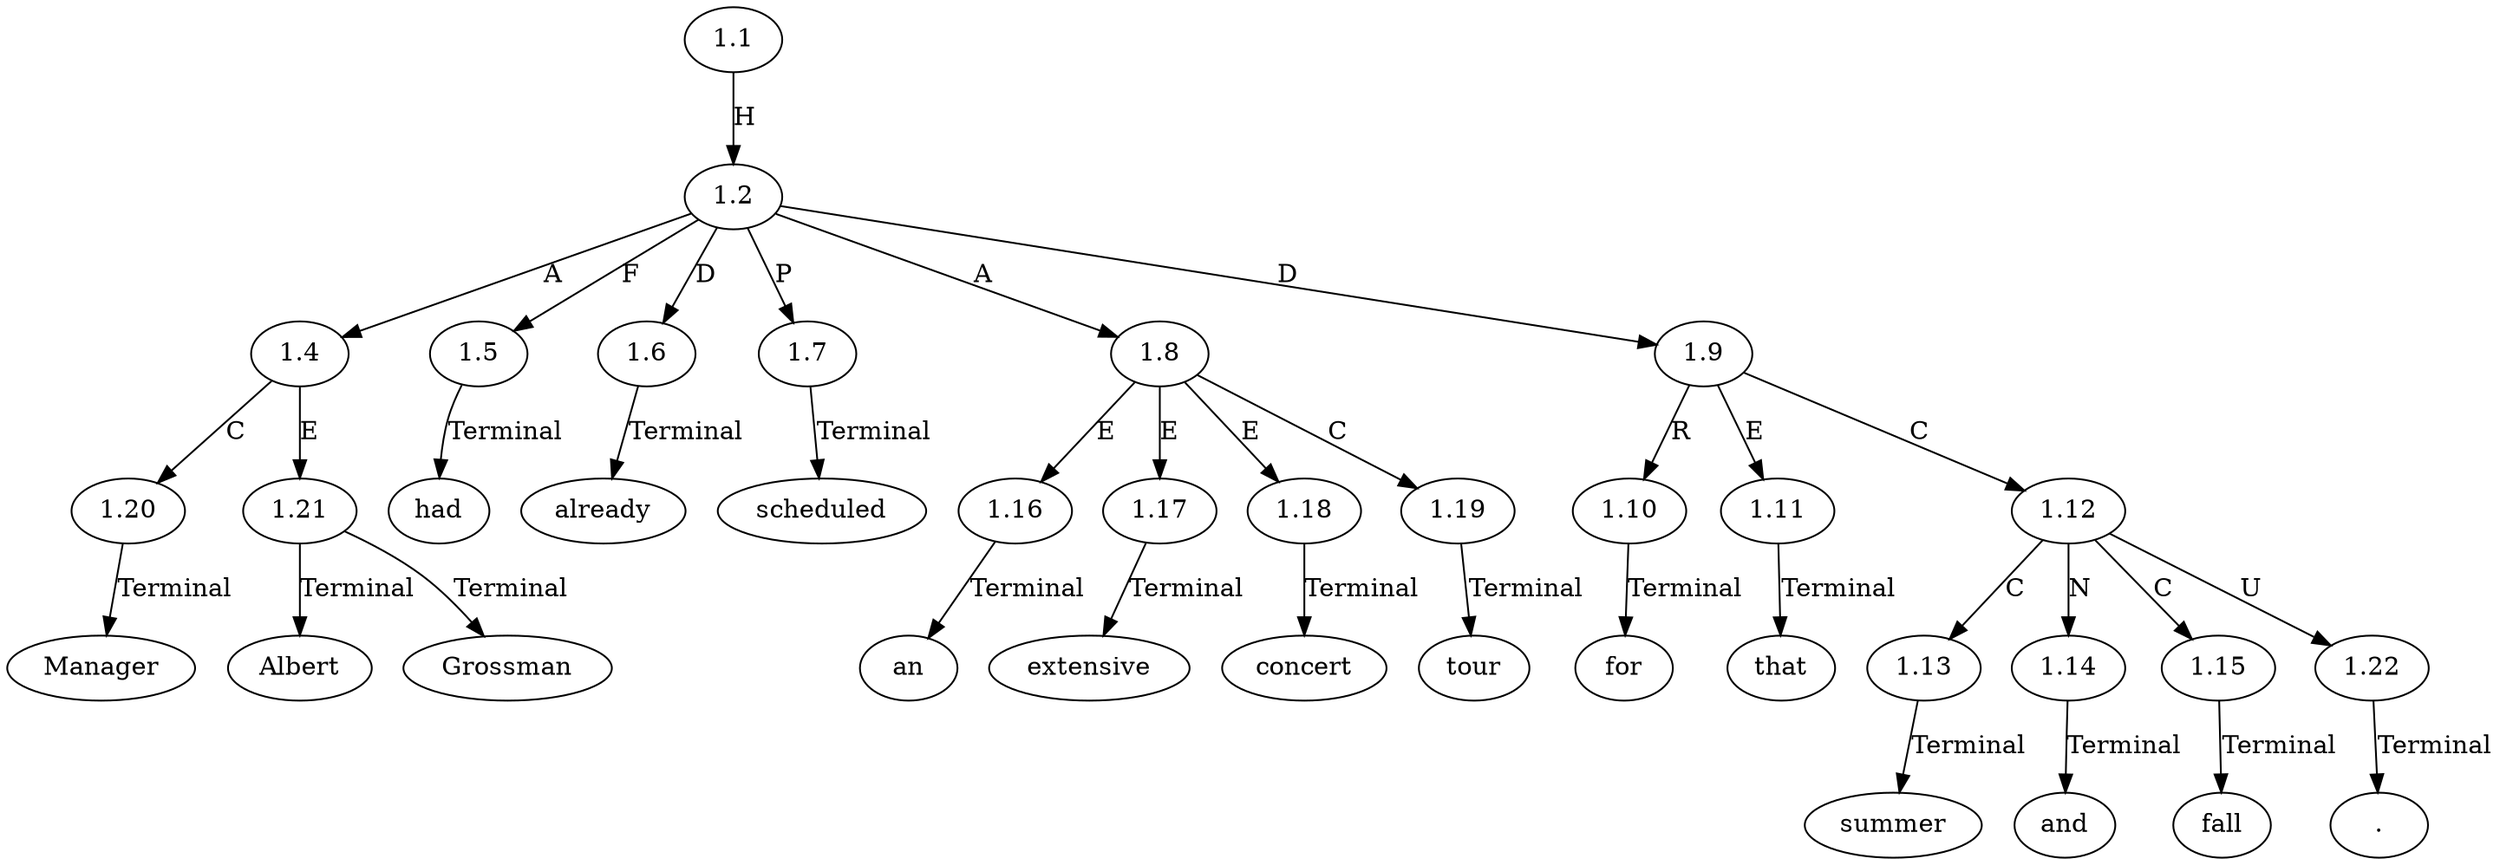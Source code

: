 // Graph
digraph {
	0.1 [label=Manager ordering=out]
	0.10 [label=tour ordering=out]
	0.11 [label=for ordering=out]
	0.12 [label=that ordering=out]
	0.13 [label=summer ordering=out]
	0.14 [label=and ordering=out]
	0.15 [label=fall ordering=out]
	0.16 [label="." ordering=out]
	0.2 [label=Albert ordering=out]
	0.3 [label=Grossman ordering=out]
	0.4 [label=had ordering=out]
	0.5 [label=already ordering=out]
	0.6 [label=scheduled ordering=out]
	0.7 [label=an ordering=out]
	0.8 [label=extensive ordering=out]
	0.9 [label=concert ordering=out]
	1.1 [label=1.1 ordering=out]
	1.2 [label=1.2 ordering=out]
	1.4 [label=1.4 ordering=out]
	1.5 [label=1.5 ordering=out]
	1.6 [label=1.6 ordering=out]
	1.7 [label=1.7 ordering=out]
	1.8 [label=1.8 ordering=out]
	1.9 [label=1.9 ordering=out]
	1.10 [label=1.10 ordering=out]
	1.11 [label=1.11 ordering=out]
	1.12 [label=1.12 ordering=out]
	1.13 [label=1.13 ordering=out]
	1.14 [label=1.14 ordering=out]
	1.15 [label=1.15 ordering=out]
	1.16 [label=1.16 ordering=out]
	1.17 [label=1.17 ordering=out]
	1.18 [label=1.18 ordering=out]
	1.19 [label=1.19 ordering=out]
	1.20 [label=1.20 ordering=out]
	1.21 [label=1.21 ordering=out]
	1.22 [label=1.22 ordering=out]
	1.1 -> 1.2 [label=H ordering=out]
	1.2 -> 1.4 [label=A ordering=out]
	1.2 -> 1.5 [label=F ordering=out]
	1.2 -> 1.6 [label=D ordering=out]
	1.2 -> 1.7 [label=P ordering=out]
	1.2 -> 1.8 [label=A ordering=out]
	1.2 -> 1.9 [label=D ordering=out]
	1.4 -> 1.20 [label=C ordering=out]
	1.4 -> 1.21 [label=E ordering=out]
	1.5 -> 0.4 [label=Terminal ordering=out]
	1.6 -> 0.5 [label=Terminal ordering=out]
	1.7 -> 0.6 [label=Terminal ordering=out]
	1.8 -> 1.16 [label=E ordering=out]
	1.8 -> 1.17 [label=E ordering=out]
	1.8 -> 1.18 [label=E ordering=out]
	1.8 -> 1.19 [label=C ordering=out]
	1.9 -> 1.10 [label=R ordering=out]
	1.9 -> 1.11 [label=E ordering=out]
	1.9 -> 1.12 [label=C ordering=out]
	1.10 -> 0.11 [label=Terminal ordering=out]
	1.11 -> 0.12 [label=Terminal ordering=out]
	1.12 -> 1.13 [label=C ordering=out]
	1.12 -> 1.14 [label=N ordering=out]
	1.12 -> 1.15 [label=C ordering=out]
	1.12 -> 1.22 [label=U ordering=out]
	1.13 -> 0.13 [label=Terminal ordering=out]
	1.14 -> 0.14 [label=Terminal ordering=out]
	1.15 -> 0.15 [label=Terminal ordering=out]
	1.16 -> 0.7 [label=Terminal ordering=out]
	1.17 -> 0.8 [label=Terminal ordering=out]
	1.18 -> 0.9 [label=Terminal ordering=out]
	1.19 -> 0.10 [label=Terminal ordering=out]
	1.20 -> 0.1 [label=Terminal ordering=out]
	1.21 -> 0.2 [label=Terminal ordering=out]
	1.21 -> 0.3 [label=Terminal ordering=out]
	1.22 -> 0.16 [label=Terminal ordering=out]
}
